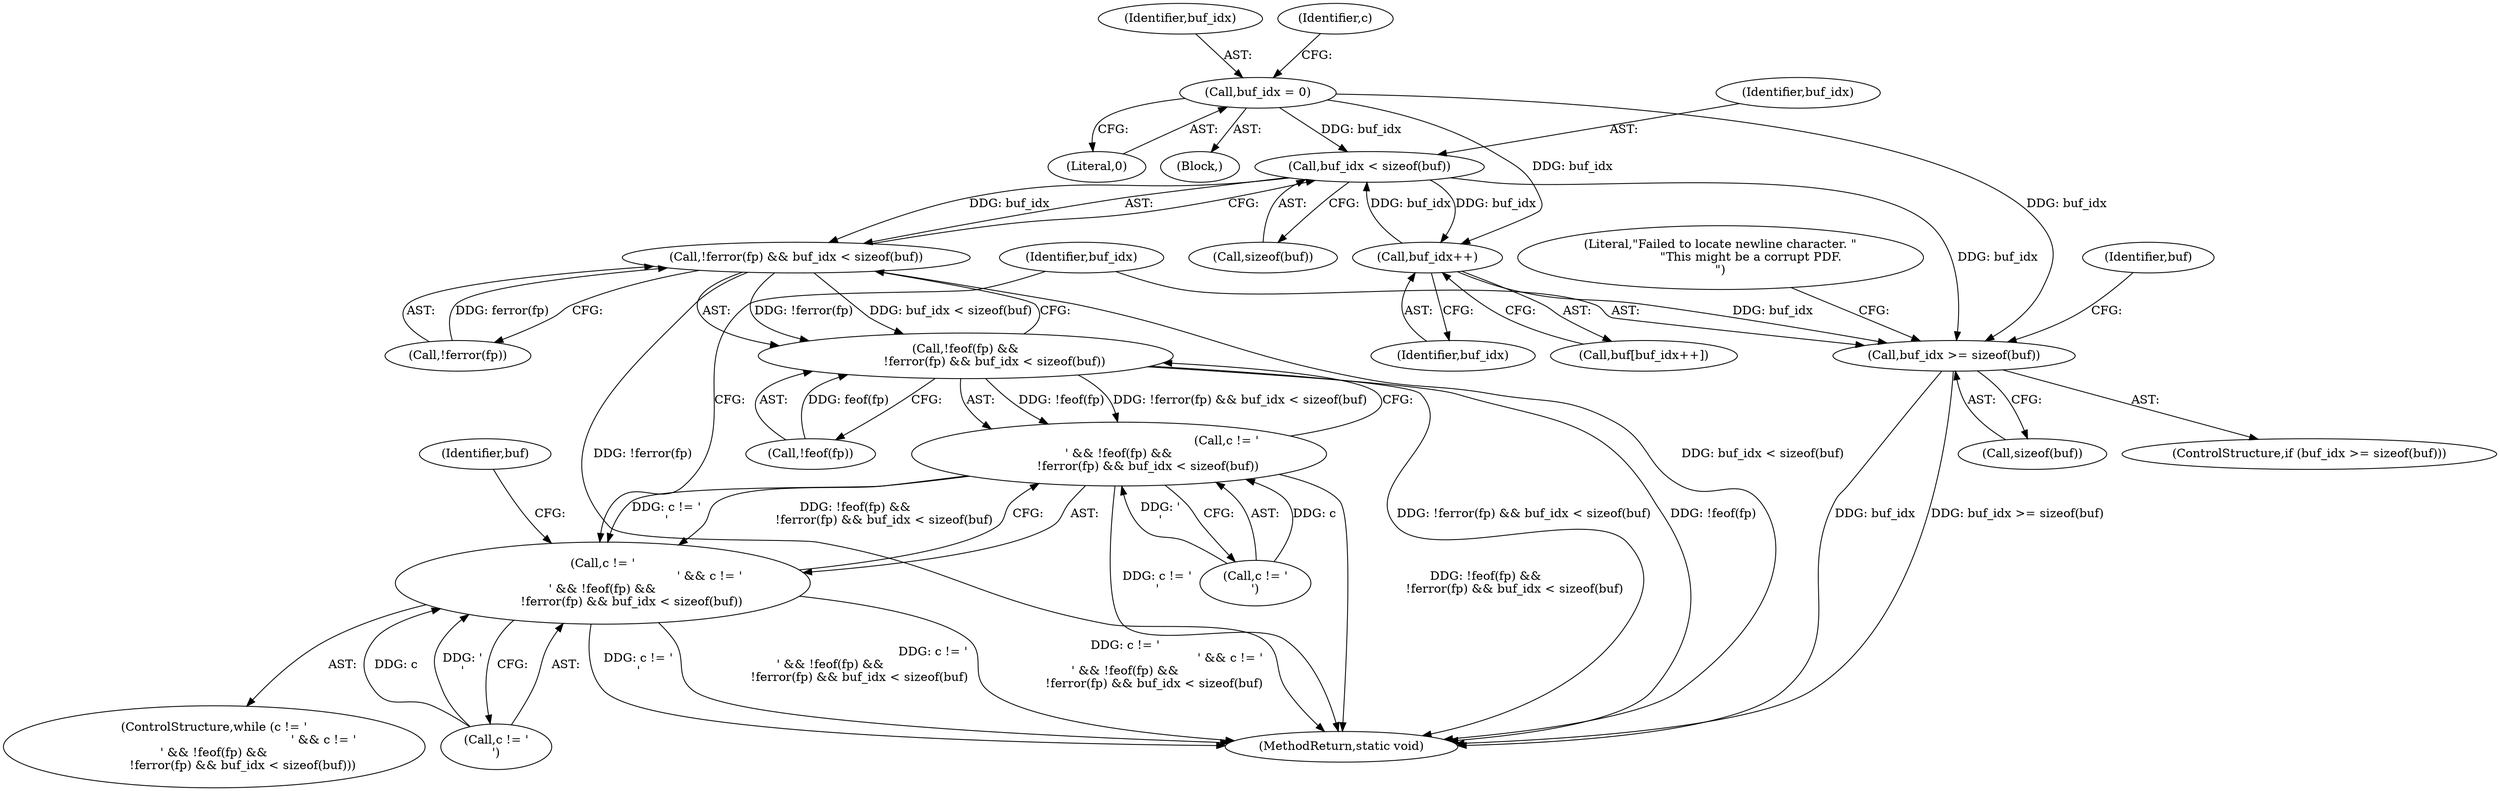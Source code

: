 digraph "0_pdfresurrect_0c4120fffa3dffe97b95c486a120eded82afe8a6_4@API" {
"1000251" [label="(Call,buf_idx < sizeof(buf))"];
"1000259" [label="(Call,buf_idx++)"];
"1000251" [label="(Call,buf_idx < sizeof(buf))"];
"1000231" [label="(Call,buf_idx = 0)"];
"1000247" [label="(Call,!ferror(fp) && buf_idx < sizeof(buf))"];
"1000243" [label="(Call,!feof(fp) &&\n               !ferror(fp) && buf_idx < sizeof(buf))"];
"1000239" [label="(Call,c != '\r' && !feof(fp) &&\n               !ferror(fp) && buf_idx < sizeof(buf))"];
"1000235" [label="(Call,c != '\n' && c != '\r' && !feof(fp) &&\n               !ferror(fp) && buf_idx < sizeof(buf))"];
"1000267" [label="(Call,buf_idx >= sizeof(buf))"];
"1000278" [label="(Identifier,buf)"];
"1000243" [label="(Call,!feof(fp) &&\n               !ferror(fp) && buf_idx < sizeof(buf))"];
"1000247" [label="(Call,!ferror(fp) && buf_idx < sizeof(buf))"];
"1000258" [label="(Identifier,buf)"];
"1000267" [label="(Call,buf_idx >= sizeof(buf))"];
"1000257" [label="(Call,buf[buf_idx++])"];
"1000232" [label="(Identifier,buf_idx)"];
"1000273" [label="(Literal,\"Failed to locate newline character. \"\n                \"This might be a corrupt PDF.\n\")"];
"1000252" [label="(Identifier,buf_idx)"];
"1000248" [label="(Call,!ferror(fp))"];
"1000251" [label="(Call,buf_idx < sizeof(buf))"];
"1000214" [label="(Block,)"];
"1000237" [label="(Identifier,c)"];
"1000240" [label="(Call,c != '\r')"];
"1000266" [label="(ControlStructure,if (buf_idx >= sizeof(buf)))"];
"1000235" [label="(Call,c != '\n' && c != '\r' && !feof(fp) &&\n               !ferror(fp) && buf_idx < sizeof(buf))"];
"1000233" [label="(Literal,0)"];
"1000244" [label="(Call,!feof(fp))"];
"1000269" [label="(Call,sizeof(buf))"];
"1000253" [label="(Call,sizeof(buf))"];
"1000268" [label="(Identifier,buf_idx)"];
"1000260" [label="(Identifier,buf_idx)"];
"1000231" [label="(Call,buf_idx = 0)"];
"1000234" [label="(ControlStructure,while (c != '\n' && c != '\r' && !feof(fp) &&\n               !ferror(fp) && buf_idx < sizeof(buf)))"];
"1000356" [label="(MethodReturn,static void)"];
"1000259" [label="(Call,buf_idx++)"];
"1000236" [label="(Call,c != '\n')"];
"1000239" [label="(Call,c != '\r' && !feof(fp) &&\n               !ferror(fp) && buf_idx < sizeof(buf))"];
"1000251" -> "1000247"  [label="AST: "];
"1000251" -> "1000253"  [label="CFG: "];
"1000252" -> "1000251"  [label="AST: "];
"1000253" -> "1000251"  [label="AST: "];
"1000247" -> "1000251"  [label="CFG: "];
"1000251" -> "1000247"  [label="DDG: buf_idx"];
"1000259" -> "1000251"  [label="DDG: buf_idx"];
"1000231" -> "1000251"  [label="DDG: buf_idx"];
"1000251" -> "1000259"  [label="DDG: buf_idx"];
"1000251" -> "1000267"  [label="DDG: buf_idx"];
"1000259" -> "1000257"  [label="AST: "];
"1000259" -> "1000260"  [label="CFG: "];
"1000260" -> "1000259"  [label="AST: "];
"1000257" -> "1000259"  [label="CFG: "];
"1000231" -> "1000259"  [label="DDG: buf_idx"];
"1000259" -> "1000267"  [label="DDG: buf_idx"];
"1000231" -> "1000214"  [label="AST: "];
"1000231" -> "1000233"  [label="CFG: "];
"1000232" -> "1000231"  [label="AST: "];
"1000233" -> "1000231"  [label="AST: "];
"1000237" -> "1000231"  [label="CFG: "];
"1000231" -> "1000267"  [label="DDG: buf_idx"];
"1000247" -> "1000243"  [label="AST: "];
"1000247" -> "1000248"  [label="CFG: "];
"1000248" -> "1000247"  [label="AST: "];
"1000243" -> "1000247"  [label="CFG: "];
"1000247" -> "1000356"  [label="DDG: !ferror(fp)"];
"1000247" -> "1000356"  [label="DDG: buf_idx < sizeof(buf)"];
"1000247" -> "1000243"  [label="DDG: !ferror(fp)"];
"1000247" -> "1000243"  [label="DDG: buf_idx < sizeof(buf)"];
"1000248" -> "1000247"  [label="DDG: ferror(fp)"];
"1000243" -> "1000239"  [label="AST: "];
"1000243" -> "1000244"  [label="CFG: "];
"1000244" -> "1000243"  [label="AST: "];
"1000239" -> "1000243"  [label="CFG: "];
"1000243" -> "1000356"  [label="DDG: !feof(fp)"];
"1000243" -> "1000356"  [label="DDG: !ferror(fp) && buf_idx < sizeof(buf)"];
"1000243" -> "1000239"  [label="DDG: !feof(fp)"];
"1000243" -> "1000239"  [label="DDG: !ferror(fp) && buf_idx < sizeof(buf)"];
"1000244" -> "1000243"  [label="DDG: feof(fp)"];
"1000239" -> "1000235"  [label="AST: "];
"1000239" -> "1000240"  [label="CFG: "];
"1000240" -> "1000239"  [label="AST: "];
"1000235" -> "1000239"  [label="CFG: "];
"1000239" -> "1000356"  [label="DDG: c != '\r'"];
"1000239" -> "1000356"  [label="DDG: !feof(fp) &&\n               !ferror(fp) && buf_idx < sizeof(buf)"];
"1000239" -> "1000235"  [label="DDG: c != '\r'"];
"1000239" -> "1000235"  [label="DDG: !feof(fp) &&\n               !ferror(fp) && buf_idx < sizeof(buf)"];
"1000240" -> "1000239"  [label="DDG: c"];
"1000240" -> "1000239"  [label="DDG: '\r'"];
"1000235" -> "1000234"  [label="AST: "];
"1000235" -> "1000236"  [label="CFG: "];
"1000236" -> "1000235"  [label="AST: "];
"1000258" -> "1000235"  [label="CFG: "];
"1000268" -> "1000235"  [label="CFG: "];
"1000235" -> "1000356"  [label="DDG: c != '\n'"];
"1000235" -> "1000356"  [label="DDG: c != '\r' && !feof(fp) &&\n               !ferror(fp) && buf_idx < sizeof(buf)"];
"1000235" -> "1000356"  [label="DDG: c != '\n' && c != '\r' && !feof(fp) &&\n               !ferror(fp) && buf_idx < sizeof(buf)"];
"1000236" -> "1000235"  [label="DDG: c"];
"1000236" -> "1000235"  [label="DDG: '\n'"];
"1000267" -> "1000266"  [label="AST: "];
"1000267" -> "1000269"  [label="CFG: "];
"1000268" -> "1000267"  [label="AST: "];
"1000269" -> "1000267"  [label="AST: "];
"1000273" -> "1000267"  [label="CFG: "];
"1000278" -> "1000267"  [label="CFG: "];
"1000267" -> "1000356"  [label="DDG: buf_idx"];
"1000267" -> "1000356"  [label="DDG: buf_idx >= sizeof(buf)"];
}

